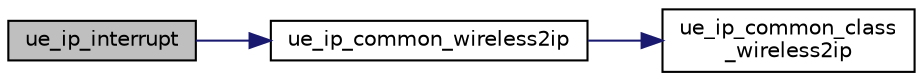 digraph "ue_ip_interrupt"
{
 // LATEX_PDF_SIZE
  edge [fontname="Helvetica",fontsize="10",labelfontname="Helvetica",labelfontsize="10"];
  node [fontname="Helvetica",fontsize="10",shape=record];
  rankdir="LR";
  Node1 [label="ue_ip_interrupt",height=0.2,width=0.4,color="black", fillcolor="grey75", style="filled", fontcolor="black",tooltip=" "];
  Node1 -> Node2 [color="midnightblue",fontsize="10",style="solid",fontname="Helvetica"];
  Node2 [label="ue_ip_common_wireless2ip",height=0.2,width=0.4,color="black", fillcolor="white", style="filled",URL="$NETWORK__DRIVER_2UE__IP_2common_8c.html#a56fd08ccb4634856856db6aa0a3bbd85",tooltip=" "];
  Node2 -> Node3 [color="midnightblue",fontsize="10",style="solid",fontname="Helvetica"];
  Node3 [label="ue_ip_common_class\l_wireless2ip",height=0.2,width=0.4,color="black", fillcolor="white", style="filled",URL="$group__em.html#ga1c134ff7d1ea12a32d020eb44073da94",tooltip=" "];
}

